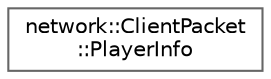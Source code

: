 digraph "Graphical Class Hierarchy"
{
 // LATEX_PDF_SIZE
  bgcolor="transparent";
  edge [fontname=Helvetica,fontsize=10,labelfontname=Helvetica,labelfontsize=10];
  node [fontname=Helvetica,fontsize=10,shape=box,height=0.2,width=0.4];
  rankdir="LR";
  Node0 [label="network::ClientPacket\l::PlayerInfo",height=0.2,width=0.4,color="grey40", fillcolor="white", style="filled",URL="$de/d7f/structnetwork_1_1_client_packet_1_1_player_info.html",tooltip=" "];
}
